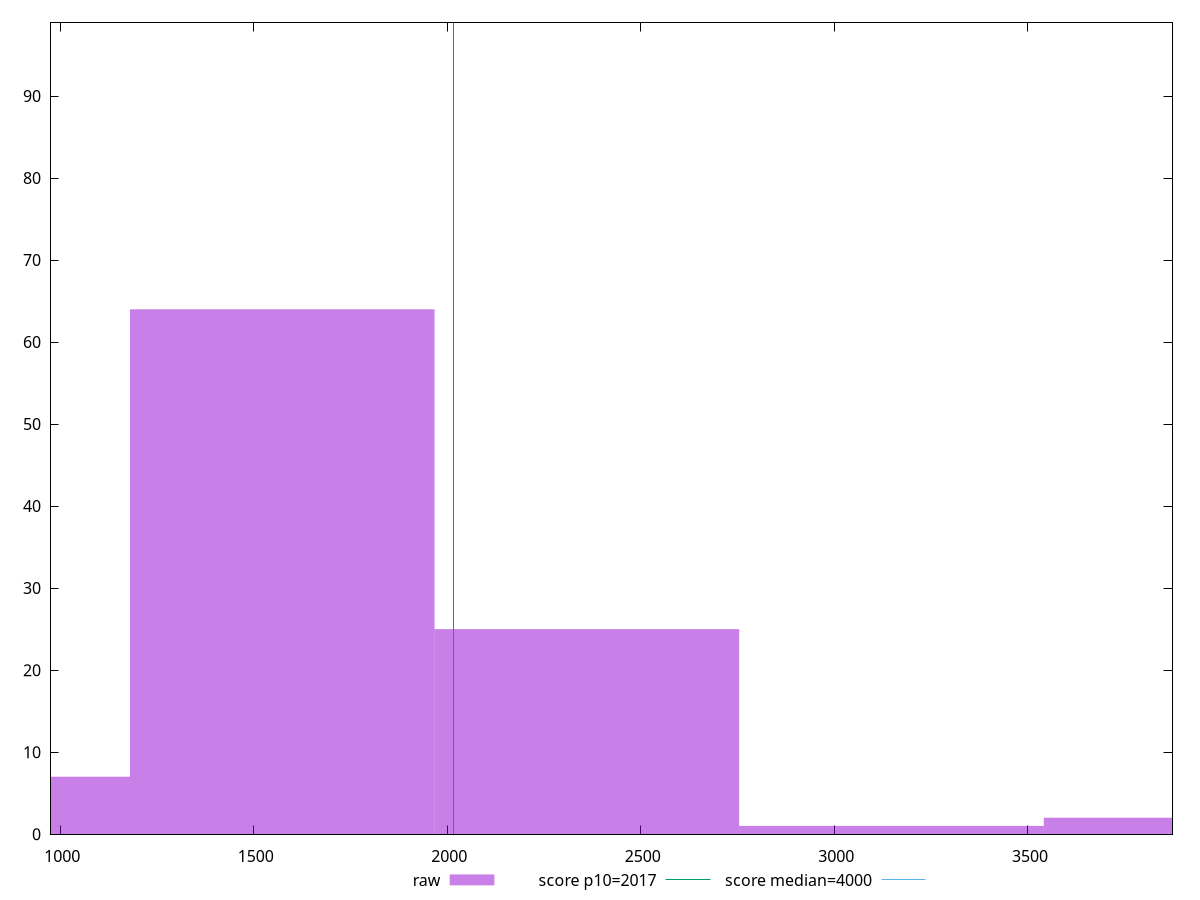 reset

$raw <<EOF
3147.5175263203937 1
3934.396907900492 2
2360.6381447402955 25
786.8793815800984 7
1573.7587631601968 64
EOF

set key outside below
set boxwidth 786.8793815800984
set xrange [973.8200000000003:3873.467999999975]
set yrange [0:99]
set trange [0:99]
set style fill transparent solid 0.5 noborder

set parametric
set terminal svg size 640, 490 enhanced background rgb 'white'
set output "report/report_00029_2021-02-24T13-36-40.390Z/mainthread-work-breakdown/samples/card/raw/histogram.svg"

plot $raw title "raw" with boxes, \
     2017,t title "score p10=2017", \
     4000,t title "score median=4000"

reset
